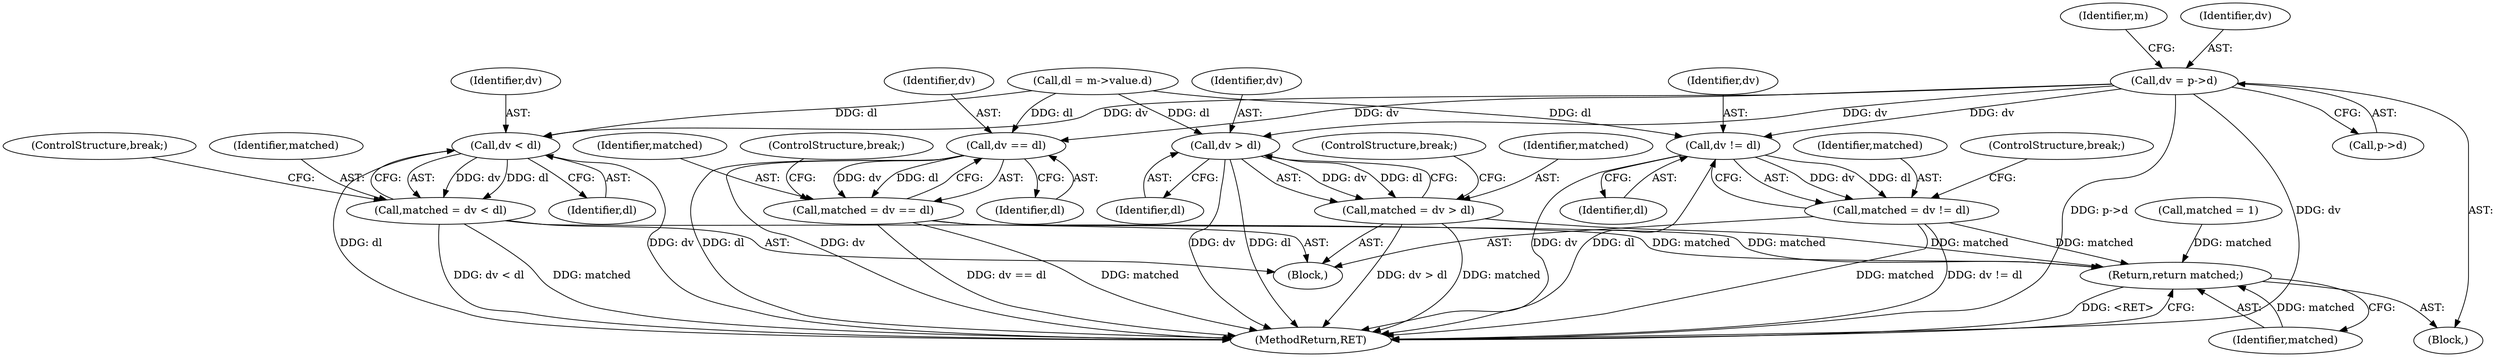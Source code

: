 digraph "0_file_74cafd7de9ec99a14f4480927580e501c8f852c3@pointer" {
"1000259" [label="(Call,dv = p->d)"];
"1000277" [label="(Call,dv != dl)"];
"1000275" [label="(Call,matched = dv != dl)"];
"1000312" [label="(Return,return matched;)"];
"1000284" [label="(Call,dv == dl)"];
"1000282" [label="(Call,matched = dv == dl)"];
"1000291" [label="(Call,dv > dl)"];
"1000289" [label="(Call,matched = dv > dl)"];
"1000298" [label="(Call,dv < dl)"];
"1000296" [label="(Call,matched = dv < dl)"];
"1000266" [label="(Identifier,m)"];
"1000289" [label="(Call,matched = dv > dl)"];
"1000131" [label="(Block,)"];
"1000261" [label="(Call,p->d)"];
"1000284" [label="(Call,dv == dl)"];
"1000275" [label="(Call,matched = dv != dl)"];
"1000276" [label="(Identifier,matched)"];
"1000301" [label="(ControlStructure,break;)"];
"1000283" [label="(Identifier,matched)"];
"1000298" [label="(Call,dv < dl)"];
"1000285" [label="(Identifier,dv)"];
"1000296" [label="(Call,matched = dv < dl)"];
"1000313" [label="(Identifier,matched)"];
"1000279" [label="(Identifier,dl)"];
"1000259" [label="(Call,dv = p->d)"];
"1000299" [label="(Identifier,dv)"];
"1000278" [label="(Identifier,dv)"];
"1000294" [label="(ControlStructure,break;)"];
"1000282" [label="(Call,matched = dv == dl)"];
"1000290" [label="(Identifier,matched)"];
"1000277" [label="(Call,dv != dl)"];
"1000270" [label="(Call,matched = 1)"];
"1000287" [label="(ControlStructure,break;)"];
"1000292" [label="(Identifier,dv)"];
"1000297" [label="(Identifier,matched)"];
"1000976" [label="(MethodReturn,RET)"];
"1000286" [label="(Identifier,dl)"];
"1000291" [label="(Call,dv > dl)"];
"1000252" [label="(Call,dl = m->value.d)"];
"1000293" [label="(Identifier,dl)"];
"1000312" [label="(Return,return matched;)"];
"1000300" [label="(Identifier,dl)"];
"1000260" [label="(Identifier,dv)"];
"1000268" [label="(Block,)"];
"1000280" [label="(ControlStructure,break;)"];
"1000259" -> "1000131"  [label="AST: "];
"1000259" -> "1000261"  [label="CFG: "];
"1000260" -> "1000259"  [label="AST: "];
"1000261" -> "1000259"  [label="AST: "];
"1000266" -> "1000259"  [label="CFG: "];
"1000259" -> "1000976"  [label="DDG: dv"];
"1000259" -> "1000976"  [label="DDG: p->d"];
"1000259" -> "1000277"  [label="DDG: dv"];
"1000259" -> "1000284"  [label="DDG: dv"];
"1000259" -> "1000291"  [label="DDG: dv"];
"1000259" -> "1000298"  [label="DDG: dv"];
"1000277" -> "1000275"  [label="AST: "];
"1000277" -> "1000279"  [label="CFG: "];
"1000278" -> "1000277"  [label="AST: "];
"1000279" -> "1000277"  [label="AST: "];
"1000275" -> "1000277"  [label="CFG: "];
"1000277" -> "1000976"  [label="DDG: dv"];
"1000277" -> "1000976"  [label="DDG: dl"];
"1000277" -> "1000275"  [label="DDG: dv"];
"1000277" -> "1000275"  [label="DDG: dl"];
"1000252" -> "1000277"  [label="DDG: dl"];
"1000275" -> "1000268"  [label="AST: "];
"1000276" -> "1000275"  [label="AST: "];
"1000280" -> "1000275"  [label="CFG: "];
"1000275" -> "1000976"  [label="DDG: matched"];
"1000275" -> "1000976"  [label="DDG: dv != dl"];
"1000275" -> "1000312"  [label="DDG: matched"];
"1000312" -> "1000131"  [label="AST: "];
"1000312" -> "1000313"  [label="CFG: "];
"1000313" -> "1000312"  [label="AST: "];
"1000976" -> "1000312"  [label="CFG: "];
"1000312" -> "1000976"  [label="DDG: <RET>"];
"1000313" -> "1000312"  [label="DDG: matched"];
"1000289" -> "1000312"  [label="DDG: matched"];
"1000296" -> "1000312"  [label="DDG: matched"];
"1000282" -> "1000312"  [label="DDG: matched"];
"1000270" -> "1000312"  [label="DDG: matched"];
"1000284" -> "1000282"  [label="AST: "];
"1000284" -> "1000286"  [label="CFG: "];
"1000285" -> "1000284"  [label="AST: "];
"1000286" -> "1000284"  [label="AST: "];
"1000282" -> "1000284"  [label="CFG: "];
"1000284" -> "1000976"  [label="DDG: dl"];
"1000284" -> "1000976"  [label="DDG: dv"];
"1000284" -> "1000282"  [label="DDG: dv"];
"1000284" -> "1000282"  [label="DDG: dl"];
"1000252" -> "1000284"  [label="DDG: dl"];
"1000282" -> "1000268"  [label="AST: "];
"1000283" -> "1000282"  [label="AST: "];
"1000287" -> "1000282"  [label="CFG: "];
"1000282" -> "1000976"  [label="DDG: dv == dl"];
"1000282" -> "1000976"  [label="DDG: matched"];
"1000291" -> "1000289"  [label="AST: "];
"1000291" -> "1000293"  [label="CFG: "];
"1000292" -> "1000291"  [label="AST: "];
"1000293" -> "1000291"  [label="AST: "];
"1000289" -> "1000291"  [label="CFG: "];
"1000291" -> "1000976"  [label="DDG: dv"];
"1000291" -> "1000976"  [label="DDG: dl"];
"1000291" -> "1000289"  [label="DDG: dv"];
"1000291" -> "1000289"  [label="DDG: dl"];
"1000252" -> "1000291"  [label="DDG: dl"];
"1000289" -> "1000268"  [label="AST: "];
"1000290" -> "1000289"  [label="AST: "];
"1000294" -> "1000289"  [label="CFG: "];
"1000289" -> "1000976"  [label="DDG: dv > dl"];
"1000289" -> "1000976"  [label="DDG: matched"];
"1000298" -> "1000296"  [label="AST: "];
"1000298" -> "1000300"  [label="CFG: "];
"1000299" -> "1000298"  [label="AST: "];
"1000300" -> "1000298"  [label="AST: "];
"1000296" -> "1000298"  [label="CFG: "];
"1000298" -> "1000976"  [label="DDG: dv"];
"1000298" -> "1000976"  [label="DDG: dl"];
"1000298" -> "1000296"  [label="DDG: dv"];
"1000298" -> "1000296"  [label="DDG: dl"];
"1000252" -> "1000298"  [label="DDG: dl"];
"1000296" -> "1000268"  [label="AST: "];
"1000297" -> "1000296"  [label="AST: "];
"1000301" -> "1000296"  [label="CFG: "];
"1000296" -> "1000976"  [label="DDG: dv < dl"];
"1000296" -> "1000976"  [label="DDG: matched"];
}
